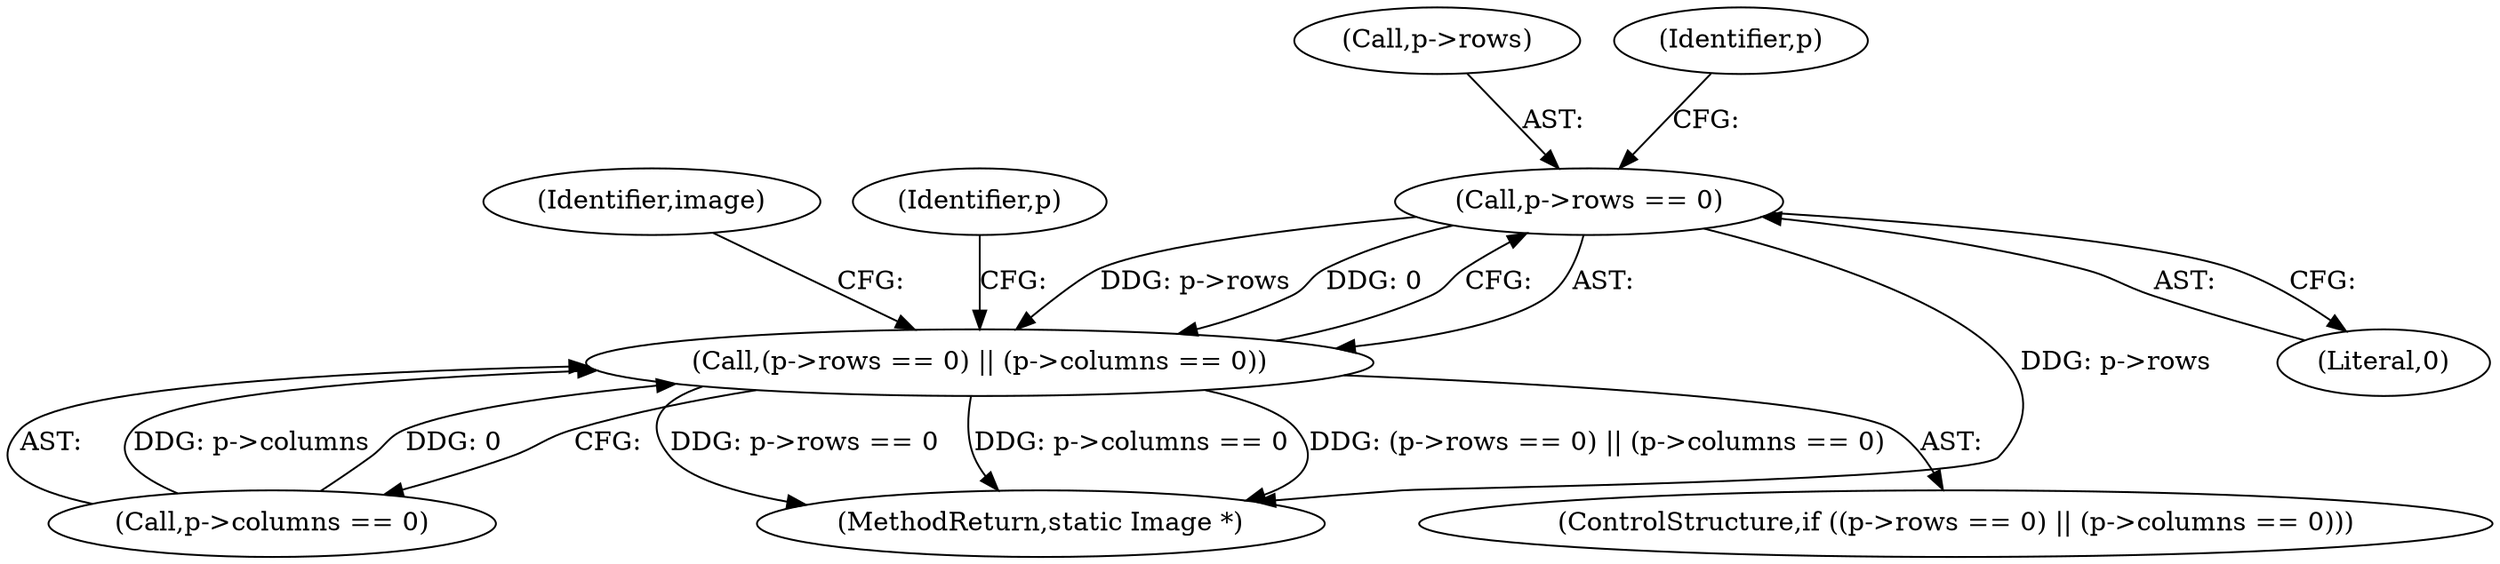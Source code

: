 digraph "0_ImageMagick_f3b483e8b054c50149912523b4773687e18afe25@pointer" {
"1001685" [label="(Call,p->rows == 0)"];
"1001684" [label="(Call,(p->rows == 0) || (p->columns == 0))"];
"1001690" [label="(Call,p->columns == 0)"];
"1001781" [label="(MethodReturn,static Image *)"];
"1001683" [label="(ControlStructure,if ((p->rows == 0) || (p->columns == 0)))"];
"1001707" [label="(Identifier,image)"];
"1001686" [label="(Call,p->rows)"];
"1001684" [label="(Call,(p->rows == 0) || (p->columns == 0))"];
"1001689" [label="(Literal,0)"];
"1001685" [label="(Call,p->rows == 0)"];
"1001692" [label="(Identifier,p)"];
"1001697" [label="(Identifier,p)"];
"1001685" -> "1001684"  [label="AST: "];
"1001685" -> "1001689"  [label="CFG: "];
"1001686" -> "1001685"  [label="AST: "];
"1001689" -> "1001685"  [label="AST: "];
"1001692" -> "1001685"  [label="CFG: "];
"1001684" -> "1001685"  [label="CFG: "];
"1001685" -> "1001781"  [label="DDG: p->rows"];
"1001685" -> "1001684"  [label="DDG: p->rows"];
"1001685" -> "1001684"  [label="DDG: 0"];
"1001684" -> "1001683"  [label="AST: "];
"1001684" -> "1001690"  [label="CFG: "];
"1001690" -> "1001684"  [label="AST: "];
"1001697" -> "1001684"  [label="CFG: "];
"1001707" -> "1001684"  [label="CFG: "];
"1001684" -> "1001781"  [label="DDG: (p->rows == 0) || (p->columns == 0)"];
"1001684" -> "1001781"  [label="DDG: p->rows == 0"];
"1001684" -> "1001781"  [label="DDG: p->columns == 0"];
"1001690" -> "1001684"  [label="DDG: p->columns"];
"1001690" -> "1001684"  [label="DDG: 0"];
}
